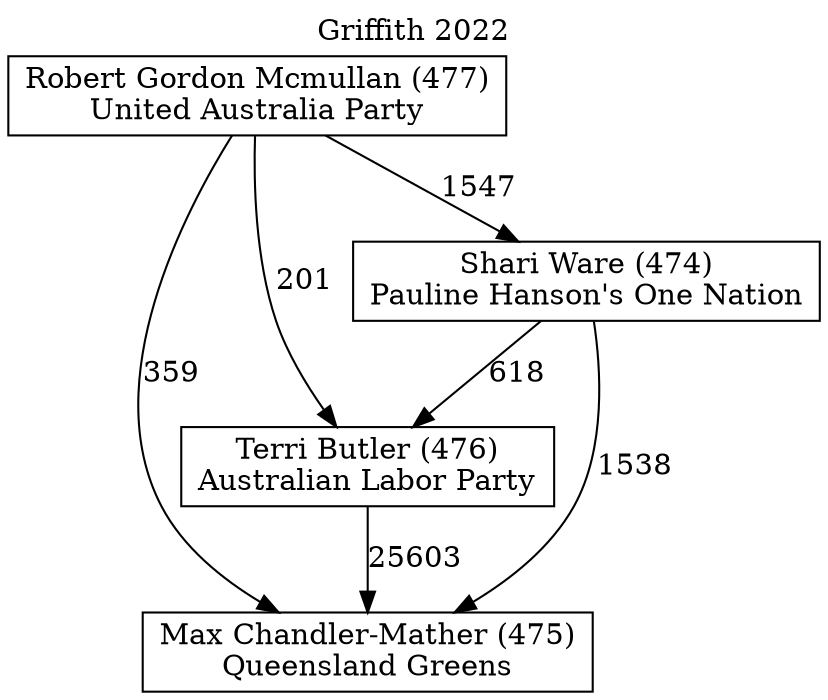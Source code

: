// House preference flow
digraph "Max Chandler-Mather (475)_Griffith_2022" {
	graph [label="Griffith 2022" labelloc=t mclimit=10]
	node [shape=box]
	"Robert Gordon Mcmullan (477)" [label="Robert Gordon Mcmullan (477)
United Australia Party"]
	"Max Chandler-Mather (475)" [label="Max Chandler-Mather (475)
Queensland Greens"]
	"Terri Butler (476)" [label="Terri Butler (476)
Australian Labor Party"]
	"Shari Ware (474)" [label="Shari Ware (474)
Pauline Hanson's One Nation"]
	"Robert Gordon Mcmullan (477)" -> "Terri Butler (476)" [label=201]
	"Terri Butler (476)" -> "Max Chandler-Mather (475)" [label=25603]
	"Robert Gordon Mcmullan (477)" -> "Shari Ware (474)" [label=1547]
	"Shari Ware (474)" -> "Terri Butler (476)" [label=618]
	"Shari Ware (474)" -> "Max Chandler-Mather (475)" [label=1538]
	"Robert Gordon Mcmullan (477)" -> "Max Chandler-Mather (475)" [label=359]
}
